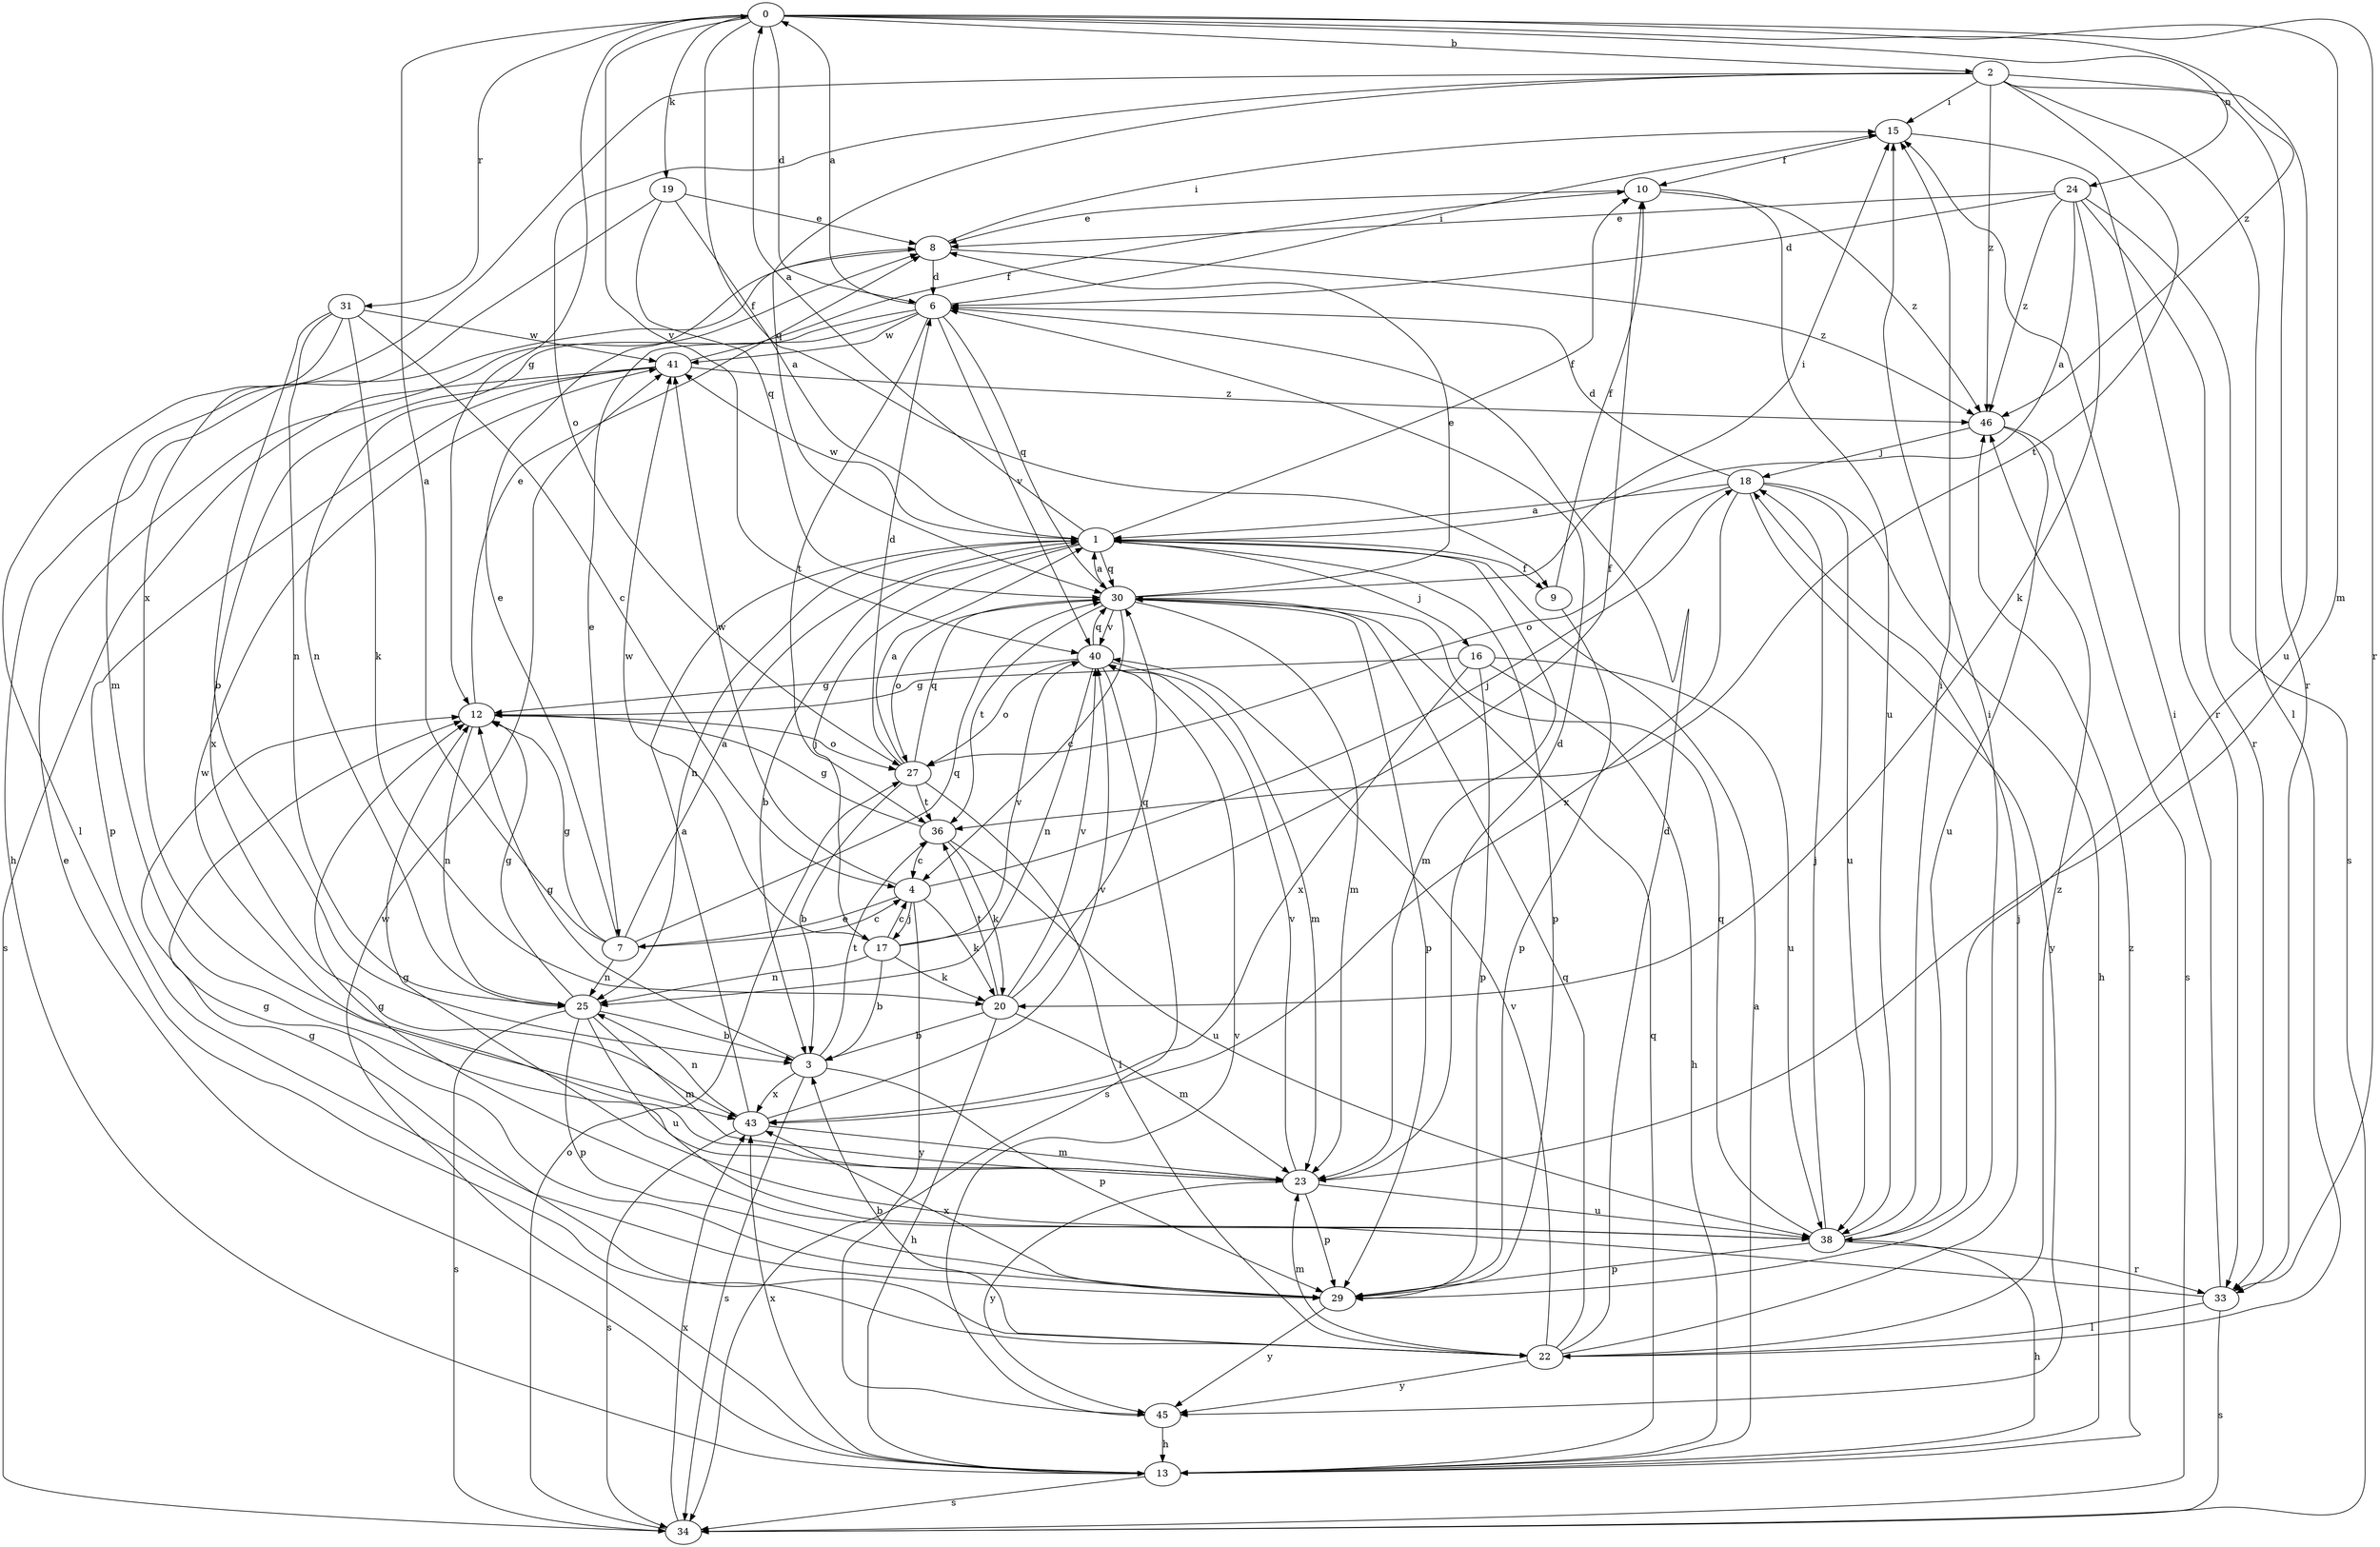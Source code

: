 strict digraph  {
0;
1;
2;
3;
4;
6;
7;
8;
9;
10;
12;
13;
15;
16;
17;
18;
19;
20;
22;
23;
24;
25;
27;
29;
30;
31;
33;
34;
36;
38;
40;
41;
43;
45;
46;
0 -> 2  [label=b];
0 -> 6  [label=d];
0 -> 9  [label=f];
0 -> 12  [label=g];
0 -> 19  [label=k];
0 -> 23  [label=m];
0 -> 24  [label=n];
0 -> 31  [label=r];
0 -> 33  [label=r];
0 -> 40  [label=v];
0 -> 46  [label=z];
1 -> 0  [label=a];
1 -> 3  [label=b];
1 -> 9  [label=f];
1 -> 10  [label=f];
1 -> 16  [label=j];
1 -> 17  [label=j];
1 -> 23  [label=m];
1 -> 25  [label=n];
1 -> 29  [label=p];
1 -> 30  [label=q];
1 -> 41  [label=w];
2 -> 15  [label=i];
2 -> 22  [label=l];
2 -> 27  [label=o];
2 -> 30  [label=q];
2 -> 33  [label=r];
2 -> 36  [label=t];
2 -> 38  [label=u];
2 -> 43  [label=x];
2 -> 46  [label=z];
3 -> 12  [label=g];
3 -> 29  [label=p];
3 -> 34  [label=s];
3 -> 36  [label=t];
3 -> 43  [label=x];
4 -> 7  [label=e];
4 -> 17  [label=j];
4 -> 18  [label=j];
4 -> 20  [label=k];
4 -> 41  [label=w];
4 -> 45  [label=y];
6 -> 0  [label=a];
6 -> 7  [label=e];
6 -> 15  [label=i];
6 -> 25  [label=n];
6 -> 30  [label=q];
6 -> 36  [label=t];
6 -> 40  [label=v];
6 -> 41  [label=w];
7 -> 0  [label=a];
7 -> 1  [label=a];
7 -> 4  [label=c];
7 -> 8  [label=e];
7 -> 12  [label=g];
7 -> 25  [label=n];
7 -> 30  [label=q];
8 -> 6  [label=d];
8 -> 13  [label=h];
8 -> 15  [label=i];
8 -> 46  [label=z];
9 -> 10  [label=f];
9 -> 29  [label=p];
10 -> 8  [label=e];
10 -> 38  [label=u];
10 -> 46  [label=z];
12 -> 8  [label=e];
12 -> 25  [label=n];
12 -> 27  [label=o];
13 -> 1  [label=a];
13 -> 8  [label=e];
13 -> 30  [label=q];
13 -> 34  [label=s];
13 -> 41  [label=w];
13 -> 43  [label=x];
13 -> 46  [label=z];
15 -> 10  [label=f];
15 -> 33  [label=r];
16 -> 12  [label=g];
16 -> 13  [label=h];
16 -> 29  [label=p];
16 -> 38  [label=u];
16 -> 43  [label=x];
17 -> 3  [label=b];
17 -> 4  [label=c];
17 -> 10  [label=f];
17 -> 20  [label=k];
17 -> 25  [label=n];
17 -> 40  [label=v];
17 -> 41  [label=w];
18 -> 1  [label=a];
18 -> 6  [label=d];
18 -> 13  [label=h];
18 -> 27  [label=o];
18 -> 38  [label=u];
18 -> 43  [label=x];
18 -> 45  [label=y];
19 -> 1  [label=a];
19 -> 8  [label=e];
19 -> 23  [label=m];
19 -> 30  [label=q];
20 -> 3  [label=b];
20 -> 13  [label=h];
20 -> 23  [label=m];
20 -> 30  [label=q];
20 -> 36  [label=t];
20 -> 40  [label=v];
22 -> 3  [label=b];
22 -> 6  [label=d];
22 -> 12  [label=g];
22 -> 18  [label=j];
22 -> 23  [label=m];
22 -> 30  [label=q];
22 -> 40  [label=v];
22 -> 45  [label=y];
22 -> 46  [label=z];
23 -> 6  [label=d];
23 -> 29  [label=p];
23 -> 38  [label=u];
23 -> 40  [label=v];
23 -> 41  [label=w];
23 -> 45  [label=y];
24 -> 1  [label=a];
24 -> 6  [label=d];
24 -> 8  [label=e];
24 -> 20  [label=k];
24 -> 33  [label=r];
24 -> 34  [label=s];
24 -> 46  [label=z];
25 -> 3  [label=b];
25 -> 12  [label=g];
25 -> 23  [label=m];
25 -> 29  [label=p];
25 -> 34  [label=s];
25 -> 38  [label=u];
27 -> 1  [label=a];
27 -> 3  [label=b];
27 -> 6  [label=d];
27 -> 22  [label=l];
27 -> 30  [label=q];
27 -> 36  [label=t];
29 -> 12  [label=g];
29 -> 15  [label=i];
29 -> 43  [label=x];
29 -> 45  [label=y];
30 -> 1  [label=a];
30 -> 4  [label=c];
30 -> 8  [label=e];
30 -> 15  [label=i];
30 -> 23  [label=m];
30 -> 27  [label=o];
30 -> 29  [label=p];
30 -> 36  [label=t];
30 -> 40  [label=v];
31 -> 3  [label=b];
31 -> 4  [label=c];
31 -> 20  [label=k];
31 -> 22  [label=l];
31 -> 25  [label=n];
31 -> 41  [label=w];
33 -> 12  [label=g];
33 -> 15  [label=i];
33 -> 22  [label=l];
33 -> 34  [label=s];
34 -> 27  [label=o];
34 -> 43  [label=x];
36 -> 4  [label=c];
36 -> 12  [label=g];
36 -> 20  [label=k];
36 -> 38  [label=u];
38 -> 12  [label=g];
38 -> 13  [label=h];
38 -> 15  [label=i];
38 -> 18  [label=j];
38 -> 29  [label=p];
38 -> 30  [label=q];
38 -> 33  [label=r];
40 -> 12  [label=g];
40 -> 23  [label=m];
40 -> 25  [label=n];
40 -> 27  [label=o];
40 -> 30  [label=q];
40 -> 34  [label=s];
41 -> 10  [label=f];
41 -> 29  [label=p];
41 -> 34  [label=s];
41 -> 43  [label=x];
41 -> 46  [label=z];
43 -> 1  [label=a];
43 -> 23  [label=m];
43 -> 25  [label=n];
43 -> 34  [label=s];
43 -> 40  [label=v];
45 -> 13  [label=h];
45 -> 40  [label=v];
46 -> 18  [label=j];
46 -> 34  [label=s];
46 -> 38  [label=u];
}
